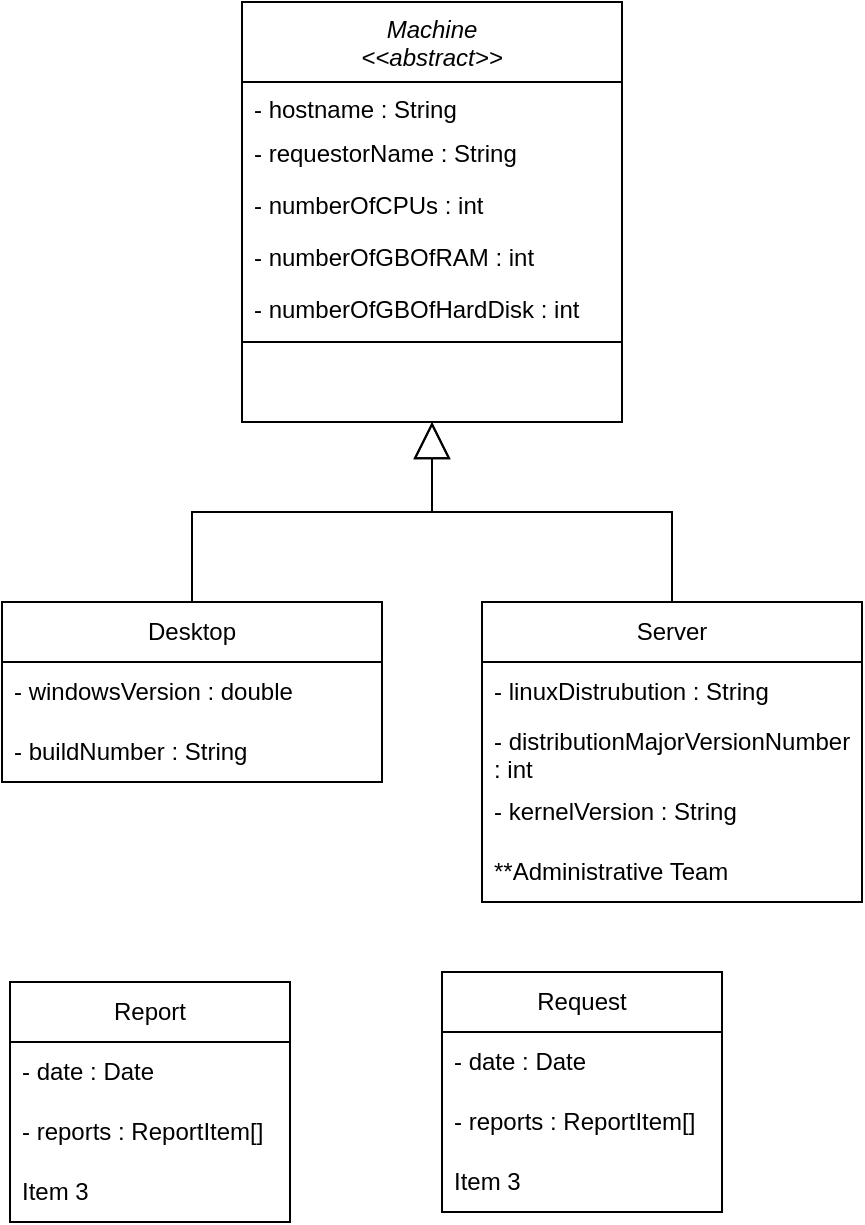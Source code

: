 <mxfile version="21.1.4" type="device">
  <diagram id="C5RBs43oDa-KdzZeNtuy" name="Page-1">
    <mxGraphModel dx="772" dy="1805" grid="1" gridSize="10" guides="1" tooltips="1" connect="1" arrows="1" fold="1" page="1" pageScale="1" pageWidth="827" pageHeight="1169" math="0" shadow="0">
      <root>
        <mxCell id="WIyWlLk6GJQsqaUBKTNV-0" />
        <mxCell id="WIyWlLk6GJQsqaUBKTNV-1" parent="WIyWlLk6GJQsqaUBKTNV-0" />
        <mxCell id="zkfFHV4jXpPFQw0GAbJ--0" value="Machine&#xa;&lt;&lt;abstract&gt;&gt;" style="swimlane;fontStyle=2;align=center;verticalAlign=top;childLayout=stackLayout;horizontal=1;startSize=40;horizontalStack=0;resizeParent=1;resizeLast=0;collapsible=1;marginBottom=0;rounded=0;shadow=0;strokeWidth=1;" parent="WIyWlLk6GJQsqaUBKTNV-1" vertex="1">
          <mxGeometry x="390" y="-20" width="190" height="210" as="geometry">
            <mxRectangle x="230" y="140" width="160" height="26" as="alternateBounds" />
          </mxGeometry>
        </mxCell>
        <mxCell id="zkfFHV4jXpPFQw0GAbJ--1" value="- hostname : String" style="text;align=left;verticalAlign=top;spacingLeft=4;spacingRight=4;overflow=hidden;rotatable=0;points=[[0,0.5],[1,0.5]];portConstraint=eastwest;" parent="zkfFHV4jXpPFQw0GAbJ--0" vertex="1">
          <mxGeometry y="40" width="190" height="22" as="geometry" />
        </mxCell>
        <mxCell id="zkfFHV4jXpPFQw0GAbJ--2" value="- requestorName : String" style="text;align=left;verticalAlign=top;spacingLeft=4;spacingRight=4;overflow=hidden;rotatable=0;points=[[0,0.5],[1,0.5]];portConstraint=eastwest;rounded=0;shadow=0;html=0;" parent="zkfFHV4jXpPFQw0GAbJ--0" vertex="1">
          <mxGeometry y="62" width="190" height="26" as="geometry" />
        </mxCell>
        <mxCell id="zkfFHV4jXpPFQw0GAbJ--3" value="- numberOfCPUs : int" style="text;align=left;verticalAlign=top;spacingLeft=4;spacingRight=4;overflow=hidden;rotatable=0;points=[[0,0.5],[1,0.5]];portConstraint=eastwest;rounded=0;shadow=0;html=0;" parent="zkfFHV4jXpPFQw0GAbJ--0" vertex="1">
          <mxGeometry y="88" width="190" height="26" as="geometry" />
        </mxCell>
        <mxCell id="w7Mt3OdC5Q7nsJ1ekTlO-0" value="- numberOfGBOfRAM : int" style="text;align=left;verticalAlign=top;spacingLeft=4;spacingRight=4;overflow=hidden;rotatable=0;points=[[0,0.5],[1,0.5]];portConstraint=eastwest;rounded=0;shadow=0;html=0;" vertex="1" parent="zkfFHV4jXpPFQw0GAbJ--0">
          <mxGeometry y="114" width="190" height="26" as="geometry" />
        </mxCell>
        <mxCell id="w7Mt3OdC5Q7nsJ1ekTlO-8" value="- numberOfGBOfHardDisk : int" style="text;align=left;verticalAlign=top;spacingLeft=4;spacingRight=4;overflow=hidden;rotatable=0;points=[[0,0.5],[1,0.5]];portConstraint=eastwest;rounded=0;shadow=0;html=0;" vertex="1" parent="zkfFHV4jXpPFQw0GAbJ--0">
          <mxGeometry y="140" width="190" height="26" as="geometry" />
        </mxCell>
        <mxCell id="zkfFHV4jXpPFQw0GAbJ--4" value="" style="line;html=1;strokeWidth=1;align=left;verticalAlign=middle;spacingTop=-1;spacingLeft=3;spacingRight=3;rotatable=0;labelPosition=right;points=[];portConstraint=eastwest;" parent="zkfFHV4jXpPFQw0GAbJ--0" vertex="1">
          <mxGeometry y="166" width="190" height="8" as="geometry" />
        </mxCell>
        <mxCell id="w7Mt3OdC5Q7nsJ1ekTlO-9" value="Desktop" style="swimlane;fontStyle=0;childLayout=stackLayout;horizontal=1;startSize=30;horizontalStack=0;resizeParent=1;resizeParentMax=0;resizeLast=0;collapsible=1;marginBottom=0;whiteSpace=wrap;html=1;" vertex="1" parent="WIyWlLk6GJQsqaUBKTNV-1">
          <mxGeometry x="270" y="280" width="190" height="90" as="geometry" />
        </mxCell>
        <mxCell id="w7Mt3OdC5Q7nsJ1ekTlO-10" value="- windowsVersion : double" style="text;strokeColor=none;fillColor=none;align=left;verticalAlign=middle;spacingLeft=4;spacingRight=4;overflow=hidden;points=[[0,0.5],[1,0.5]];portConstraint=eastwest;rotatable=0;whiteSpace=wrap;html=1;" vertex="1" parent="w7Mt3OdC5Q7nsJ1ekTlO-9">
          <mxGeometry y="30" width="190" height="30" as="geometry" />
        </mxCell>
        <mxCell id="w7Mt3OdC5Q7nsJ1ekTlO-11" value="- buildNumber : String" style="text;strokeColor=none;fillColor=none;align=left;verticalAlign=middle;spacingLeft=4;spacingRight=4;overflow=hidden;points=[[0,0.5],[1,0.5]];portConstraint=eastwest;rotatable=0;whiteSpace=wrap;html=1;" vertex="1" parent="w7Mt3OdC5Q7nsJ1ekTlO-9">
          <mxGeometry y="60" width="190" height="30" as="geometry" />
        </mxCell>
        <mxCell id="w7Mt3OdC5Q7nsJ1ekTlO-13" value="Server" style="swimlane;fontStyle=0;childLayout=stackLayout;horizontal=1;startSize=30;horizontalStack=0;resizeParent=1;resizeParentMax=0;resizeLast=0;collapsible=1;marginBottom=0;whiteSpace=wrap;html=1;" vertex="1" parent="WIyWlLk6GJQsqaUBKTNV-1">
          <mxGeometry x="510" y="280" width="190" height="150" as="geometry" />
        </mxCell>
        <mxCell id="w7Mt3OdC5Q7nsJ1ekTlO-14" value="- linuxDistrubution : String" style="text;strokeColor=none;fillColor=none;align=left;verticalAlign=middle;spacingLeft=4;spacingRight=4;overflow=hidden;points=[[0,0.5],[1,0.5]];portConstraint=eastwest;rotatable=0;whiteSpace=wrap;html=1;" vertex="1" parent="w7Mt3OdC5Q7nsJ1ekTlO-13">
          <mxGeometry y="30" width="190" height="30" as="geometry" />
        </mxCell>
        <mxCell id="w7Mt3OdC5Q7nsJ1ekTlO-15" value="- distributionMajorVersionNumber : int" style="text;strokeColor=none;fillColor=none;align=left;verticalAlign=middle;spacingLeft=4;spacingRight=4;overflow=hidden;points=[[0,0.5],[1,0.5]];portConstraint=eastwest;rotatable=0;whiteSpace=wrap;html=1;" vertex="1" parent="w7Mt3OdC5Q7nsJ1ekTlO-13">
          <mxGeometry y="60" width="190" height="30" as="geometry" />
        </mxCell>
        <mxCell id="w7Mt3OdC5Q7nsJ1ekTlO-16" value="- kernelVersion : String" style="text;strokeColor=none;fillColor=none;align=left;verticalAlign=middle;spacingLeft=4;spacingRight=4;overflow=hidden;points=[[0,0.5],[1,0.5]];portConstraint=eastwest;rotatable=0;whiteSpace=wrap;html=1;" vertex="1" parent="w7Mt3OdC5Q7nsJ1ekTlO-13">
          <mxGeometry y="90" width="190" height="30" as="geometry" />
        </mxCell>
        <mxCell id="w7Mt3OdC5Q7nsJ1ekTlO-17" value="**Administrative Team" style="text;strokeColor=none;fillColor=none;align=left;verticalAlign=middle;spacingLeft=4;spacingRight=4;overflow=hidden;points=[[0,0.5],[1,0.5]];portConstraint=eastwest;rotatable=0;whiteSpace=wrap;html=1;" vertex="1" parent="w7Mt3OdC5Q7nsJ1ekTlO-13">
          <mxGeometry y="120" width="190" height="30" as="geometry" />
        </mxCell>
        <mxCell id="w7Mt3OdC5Q7nsJ1ekTlO-18" value="" style="endArrow=block;endSize=16;endFill=0;html=1;rounded=0;entryX=0.5;entryY=1;entryDx=0;entryDy=0;exitX=0.5;exitY=0;exitDx=0;exitDy=0;edgeStyle=orthogonalEdgeStyle;" edge="1" parent="WIyWlLk6GJQsqaUBKTNV-1" source="w7Mt3OdC5Q7nsJ1ekTlO-9" target="zkfFHV4jXpPFQw0GAbJ--0">
          <mxGeometry width="160" relative="1" as="geometry">
            <mxPoint x="460" y="250" as="sourcePoint" />
            <mxPoint x="620" y="250" as="targetPoint" />
            <Array as="points">
              <mxPoint x="365" y="235" />
              <mxPoint x="485" y="235" />
            </Array>
          </mxGeometry>
        </mxCell>
        <mxCell id="w7Mt3OdC5Q7nsJ1ekTlO-19" value="" style="endArrow=block;endSize=16;endFill=0;html=1;rounded=0;exitX=0.5;exitY=0;exitDx=0;exitDy=0;edgeStyle=orthogonalEdgeStyle;entryX=0.5;entryY=1;entryDx=0;entryDy=0;" edge="1" parent="WIyWlLk6GJQsqaUBKTNV-1" source="w7Mt3OdC5Q7nsJ1ekTlO-13" target="zkfFHV4jXpPFQw0GAbJ--0">
          <mxGeometry x="0.304" width="160" relative="1" as="geometry">
            <mxPoint x="375" y="290" as="sourcePoint" />
            <mxPoint x="600" y="200" as="targetPoint" />
            <mxPoint as="offset" />
          </mxGeometry>
        </mxCell>
        <mxCell id="w7Mt3OdC5Q7nsJ1ekTlO-20" value="Report" style="swimlane;fontStyle=0;childLayout=stackLayout;horizontal=1;startSize=30;horizontalStack=0;resizeParent=1;resizeParentMax=0;resizeLast=0;collapsible=1;marginBottom=0;whiteSpace=wrap;html=1;" vertex="1" parent="WIyWlLk6GJQsqaUBKTNV-1">
          <mxGeometry x="274" y="470" width="140" height="120" as="geometry" />
        </mxCell>
        <mxCell id="w7Mt3OdC5Q7nsJ1ekTlO-21" value="- date : Date" style="text;strokeColor=none;fillColor=none;align=left;verticalAlign=middle;spacingLeft=4;spacingRight=4;overflow=hidden;points=[[0,0.5],[1,0.5]];portConstraint=eastwest;rotatable=0;whiteSpace=wrap;html=1;" vertex="1" parent="w7Mt3OdC5Q7nsJ1ekTlO-20">
          <mxGeometry y="30" width="140" height="30" as="geometry" />
        </mxCell>
        <mxCell id="w7Mt3OdC5Q7nsJ1ekTlO-22" value="- reports : ReportItem[]" style="text;strokeColor=none;fillColor=none;align=left;verticalAlign=middle;spacingLeft=4;spacingRight=4;overflow=hidden;points=[[0,0.5],[1,0.5]];portConstraint=eastwest;rotatable=0;whiteSpace=wrap;html=1;" vertex="1" parent="w7Mt3OdC5Q7nsJ1ekTlO-20">
          <mxGeometry y="60" width="140" height="30" as="geometry" />
        </mxCell>
        <mxCell id="w7Mt3OdC5Q7nsJ1ekTlO-23" value="Item 3" style="text;strokeColor=none;fillColor=none;align=left;verticalAlign=middle;spacingLeft=4;spacingRight=4;overflow=hidden;points=[[0,0.5],[1,0.5]];portConstraint=eastwest;rotatable=0;whiteSpace=wrap;html=1;" vertex="1" parent="w7Mt3OdC5Q7nsJ1ekTlO-20">
          <mxGeometry y="90" width="140" height="30" as="geometry" />
        </mxCell>
        <mxCell id="w7Mt3OdC5Q7nsJ1ekTlO-24" value="Request" style="swimlane;fontStyle=0;childLayout=stackLayout;horizontal=1;startSize=30;horizontalStack=0;resizeParent=1;resizeParentMax=0;resizeLast=0;collapsible=1;marginBottom=0;whiteSpace=wrap;html=1;" vertex="1" parent="WIyWlLk6GJQsqaUBKTNV-1">
          <mxGeometry x="490" y="465" width="140" height="120" as="geometry" />
        </mxCell>
        <mxCell id="w7Mt3OdC5Q7nsJ1ekTlO-25" value="- date : Date" style="text;strokeColor=none;fillColor=none;align=left;verticalAlign=middle;spacingLeft=4;spacingRight=4;overflow=hidden;points=[[0,0.5],[1,0.5]];portConstraint=eastwest;rotatable=0;whiteSpace=wrap;html=1;" vertex="1" parent="w7Mt3OdC5Q7nsJ1ekTlO-24">
          <mxGeometry y="30" width="140" height="30" as="geometry" />
        </mxCell>
        <mxCell id="w7Mt3OdC5Q7nsJ1ekTlO-26" value="- reports : ReportItem[]" style="text;strokeColor=none;fillColor=none;align=left;verticalAlign=middle;spacingLeft=4;spacingRight=4;overflow=hidden;points=[[0,0.5],[1,0.5]];portConstraint=eastwest;rotatable=0;whiteSpace=wrap;html=1;" vertex="1" parent="w7Mt3OdC5Q7nsJ1ekTlO-24">
          <mxGeometry y="60" width="140" height="30" as="geometry" />
        </mxCell>
        <mxCell id="w7Mt3OdC5Q7nsJ1ekTlO-27" value="Item 3" style="text;strokeColor=none;fillColor=none;align=left;verticalAlign=middle;spacingLeft=4;spacingRight=4;overflow=hidden;points=[[0,0.5],[1,0.5]];portConstraint=eastwest;rotatable=0;whiteSpace=wrap;html=1;" vertex="1" parent="w7Mt3OdC5Q7nsJ1ekTlO-24">
          <mxGeometry y="90" width="140" height="30" as="geometry" />
        </mxCell>
      </root>
    </mxGraphModel>
  </diagram>
</mxfile>
